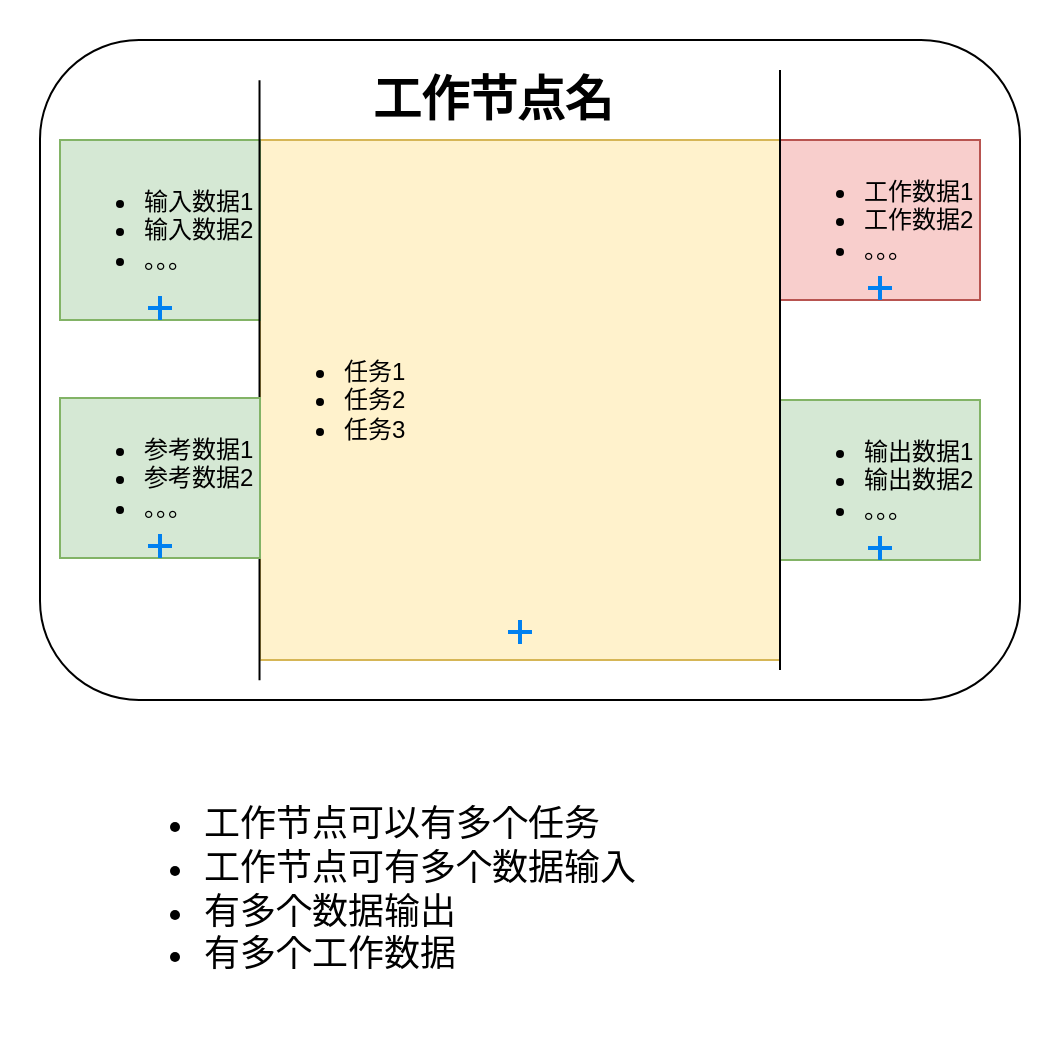 <mxfile version="13.10.0" type="embed">
    <diagram id="W2TeH-pYm_ro6ky3-ROw" name="Page-1">
        <mxGraphModel dx="567" dy="680" grid="1" gridSize="10" guides="1" tooltips="1" connect="1" arrows="1" fold="1" page="1" pageScale="1" pageWidth="827" pageHeight="1169" math="0" shadow="0">
            <root>
                <mxCell id="0"/>
                <mxCell id="1" parent="0"/>
                <mxCell id="39" value="" style="group" parent="1" vertex="1" connectable="0">
                    <mxGeometry x="140" y="60" width="530" height="370" as="geometry"/>
                </mxCell>
                <mxCell id="36" value="" style="rounded=1;whiteSpace=wrap;html=1;sketch=0;" parent="39" vertex="1">
                    <mxGeometry x="20" y="20" width="490" height="330" as="geometry"/>
                </mxCell>
                <mxCell id="41" value="&lt;ul&gt;&lt;li&gt;任务1&lt;/li&gt;&lt;li&gt;任务2&lt;/li&gt;&lt;li&gt;任务3&lt;/li&gt;&lt;/ul&gt;" style="text;strokeColor=#d6b656;fillColor=#fff2cc;html=1;whiteSpace=wrap;verticalAlign=middle;overflow=hidden;rounded=0;sketch=0;" parent="39" vertex="1">
                    <mxGeometry x="130" y="70" width="260" height="260" as="geometry"/>
                </mxCell>
                <mxCell id="42" value="工作节点名" style="text;strokeColor=none;fillColor=none;html=1;fontSize=24;fontStyle=1;verticalAlign=middle;align=center;rounded=0;sketch=0;" parent="39" vertex="1">
                    <mxGeometry x="196" y="30" width="100" height="40" as="geometry"/>
                </mxCell>
                <mxCell id="44" value="&lt;ul&gt;&lt;li&gt;输入数据1&lt;/li&gt;&lt;li&gt;输入数据2&lt;/li&gt;&lt;li&gt;。。。&lt;/li&gt;&lt;/ul&gt;" style="text;strokeColor=#82b366;fillColor=#d5e8d4;html=1;whiteSpace=wrap;verticalAlign=middle;overflow=hidden;rounded=0;sketch=0;" parent="39" vertex="1">
                    <mxGeometry x="30" y="70" width="100" height="90" as="geometry"/>
                </mxCell>
                <mxCell id="45" value="&lt;ul&gt;&lt;li&gt;工作数据1&lt;/li&gt;&lt;li&gt;工作数据2&lt;/li&gt;&lt;li&gt;。。。&lt;/li&gt;&lt;/ul&gt;" style="text;strokeColor=#b85450;fillColor=#f8cecc;html=1;whiteSpace=wrap;verticalAlign=middle;overflow=hidden;rounded=0;sketch=0;" parent="39" vertex="1">
                    <mxGeometry x="390" y="70" width="100" height="80" as="geometry"/>
                </mxCell>
                <mxCell id="46" value="&lt;ul&gt;&lt;li&gt;输出数据1&lt;/li&gt;&lt;li&gt;输出数据2&lt;/li&gt;&lt;li&gt;。。。&lt;/li&gt;&lt;/ul&gt;" style="text;strokeColor=#82b366;fillColor=#d5e8d4;html=1;whiteSpace=wrap;verticalAlign=middle;overflow=hidden;rounded=0;sketch=0;" parent="39" vertex="1">
                    <mxGeometry x="390" y="200" width="100" height="80" as="geometry"/>
                </mxCell>
                <mxCell id="48" value="" style="endArrow=none;html=1;entryX=0.224;entryY=0.061;entryDx=0;entryDy=0;entryPerimeter=0;exitX=0.224;exitY=0.97;exitDx=0;exitDy=0;exitPerimeter=0;" parent="39" source="36" target="36" edge="1">
                    <mxGeometry width="50" height="50" relative="1" as="geometry">
                        <mxPoint x="240" y="350" as="sourcePoint"/>
                        <mxPoint x="290" y="300" as="targetPoint"/>
                    </mxGeometry>
                </mxCell>
                <mxCell id="49" value="" style="endArrow=none;html=1;entryX=0.224;entryY=0.061;entryDx=0;entryDy=0;entryPerimeter=0;exitX=0.224;exitY=0.97;exitDx=0;exitDy=0;exitPerimeter=0;" parent="39" edge="1">
                    <mxGeometry width="50" height="50" relative="1" as="geometry">
                        <mxPoint x="390" y="334.98" as="sourcePoint"/>
                        <mxPoint x="390" y="35.01" as="targetPoint"/>
                    </mxGeometry>
                </mxCell>
                <mxCell id="51" value="&lt;ul&gt;&lt;li&gt;参考数据1&lt;/li&gt;&lt;li&gt;参考数据2&lt;/li&gt;&lt;li&gt;。。。&lt;/li&gt;&lt;/ul&gt;" style="text;strokeColor=#82b366;fillColor=#d5e8d4;html=1;whiteSpace=wrap;verticalAlign=middle;overflow=hidden;rounded=0;sketch=0;" parent="39" vertex="1">
                    <mxGeometry x="30" y="199" width="100" height="80" as="geometry"/>
                </mxCell>
                <mxCell id="52" value="" style="html=1;verticalLabelPosition=bottom;labelBackgroundColor=#ffffff;verticalAlign=top;shadow=0;dashed=0;strokeWidth=2;shape=mxgraph.ios7.misc.flagged;strokeColor=#0080f0;" vertex="1" parent="39">
                    <mxGeometry x="254" y="310" width="12" height="12" as="geometry"/>
                </mxCell>
                <mxCell id="53" value="" style="html=1;verticalLabelPosition=bottom;labelBackgroundColor=#ffffff;verticalAlign=top;shadow=0;dashed=0;strokeWidth=2;shape=mxgraph.ios7.misc.flagged;strokeColor=#0080f0;" vertex="1" parent="39">
                    <mxGeometry x="74" y="267" width="12" height="12" as="geometry"/>
                </mxCell>
                <mxCell id="54" value="" style="html=1;verticalLabelPosition=bottom;labelBackgroundColor=#ffffff;verticalAlign=top;shadow=0;dashed=0;strokeWidth=2;shape=mxgraph.ios7.misc.flagged;strokeColor=#0080f0;" vertex="1" parent="39">
                    <mxGeometry x="74" y="148" width="12" height="12" as="geometry"/>
                </mxCell>
                <mxCell id="56" value="" style="html=1;verticalLabelPosition=bottom;labelBackgroundColor=#ffffff;verticalAlign=top;shadow=0;dashed=0;strokeWidth=2;shape=mxgraph.ios7.misc.flagged;strokeColor=#0080f0;" vertex="1" parent="39">
                    <mxGeometry x="434" y="268" width="12" height="12" as="geometry"/>
                </mxCell>
                <mxCell id="57" value="" style="html=1;verticalLabelPosition=bottom;labelBackgroundColor=#ffffff;verticalAlign=top;shadow=0;dashed=0;strokeWidth=2;shape=mxgraph.ios7.misc.flagged;strokeColor=#0080f0;" vertex="1" parent="39">
                    <mxGeometry x="434" y="138" width="12" height="12" as="geometry"/>
                </mxCell>
                <mxCell id="50" value="&lt;ul style=&quot;font-size: 18px&quot;&gt;&lt;li style=&quot;font-size: 18px&quot;&gt;工作节点可以有多个任务&lt;/li&gt;&lt;li style=&quot;font-size: 18px&quot;&gt;工作节点可有多个数据输入&lt;/li&gt;&lt;li style=&quot;font-size: 18px&quot;&gt;有多个数据输出&lt;/li&gt;&lt;li style=&quot;font-size: 18px&quot;&gt;有多个工作数据&lt;/li&gt;&lt;/ul&gt;" style="text;strokeColor=none;fillColor=none;html=1;whiteSpace=wrap;verticalAlign=middle;overflow=hidden;rounded=0;sketch=0;fontSize=18;" parent="1" vertex="1">
                    <mxGeometry x="200" y="430" width="370" height="150" as="geometry"/>
                </mxCell>
            </root>
        </mxGraphModel>
    </diagram>
</mxfile>